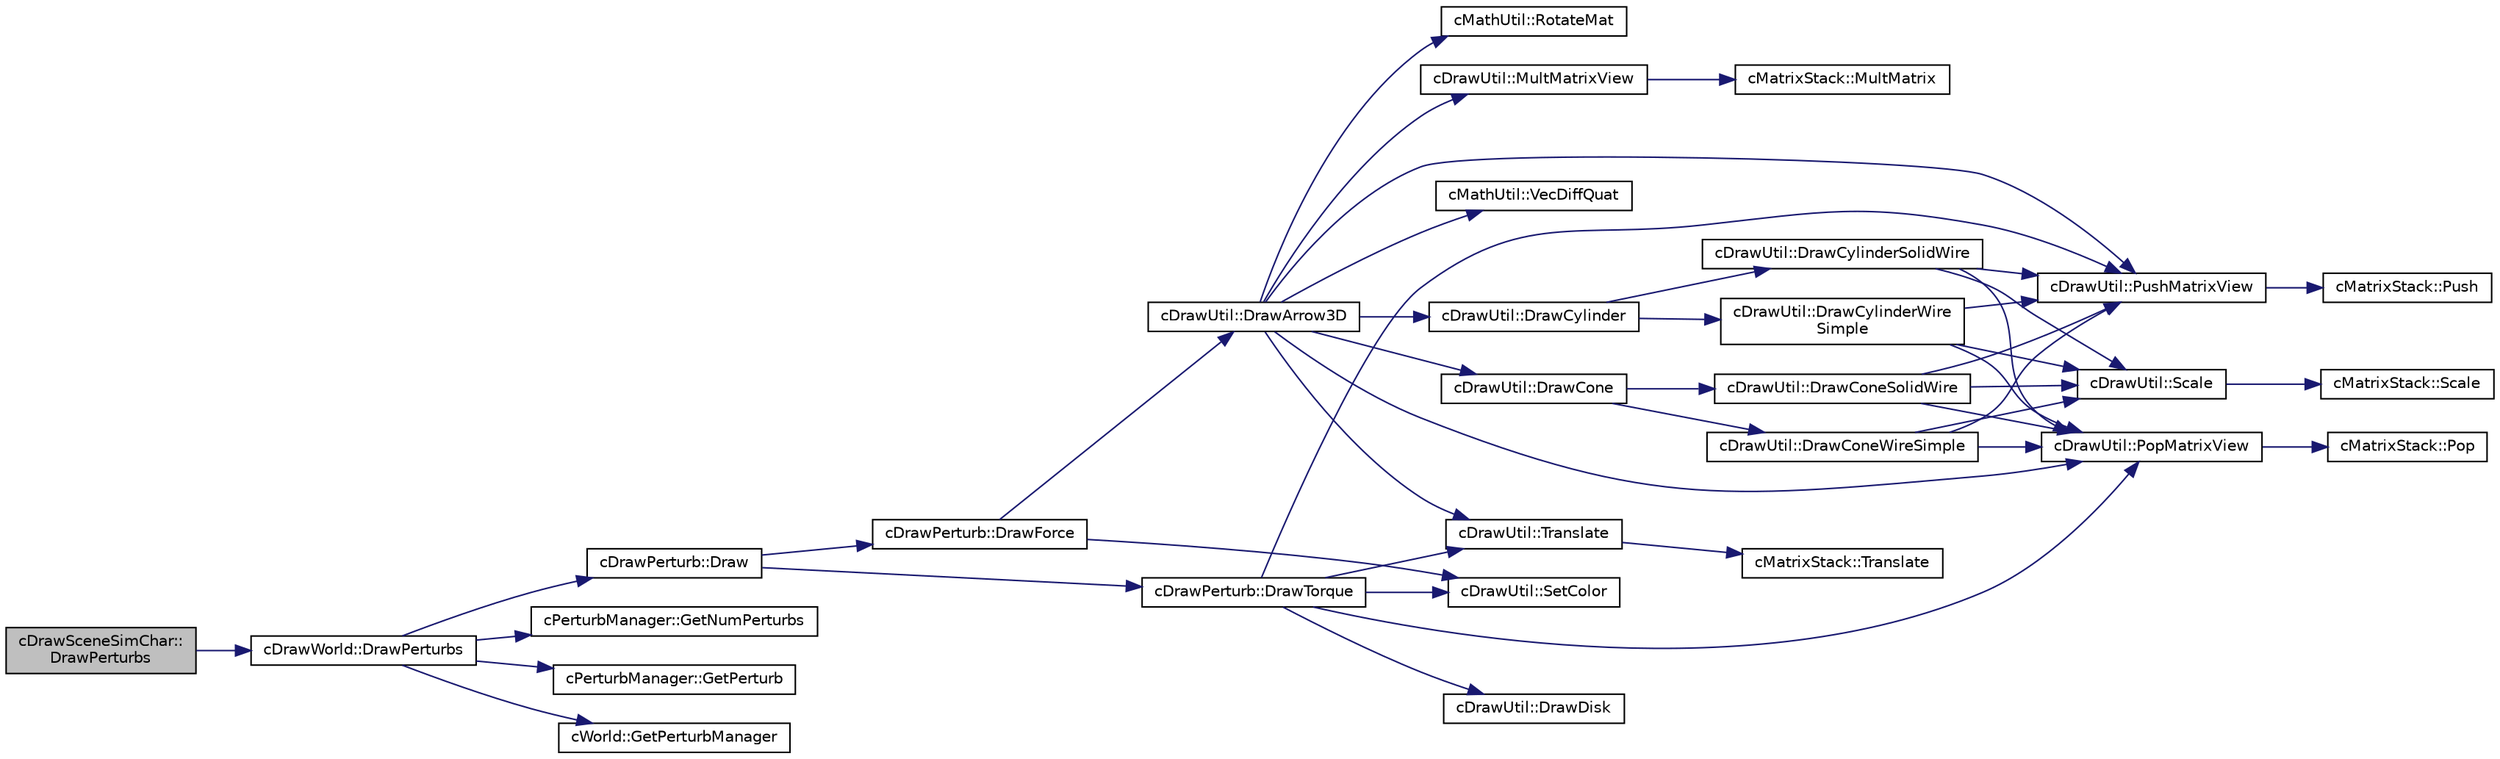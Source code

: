 digraph "cDrawSceneSimChar::DrawPerturbs"
{
 // LATEX_PDF_SIZE
  edge [fontname="Helvetica",fontsize="10",labelfontname="Helvetica",labelfontsize="10"];
  node [fontname="Helvetica",fontsize="10",shape=record];
  rankdir="LR";
  Node1 [label="cDrawSceneSimChar::\lDrawPerturbs",height=0.2,width=0.4,color="black", fillcolor="grey75", style="filled", fontcolor="black",tooltip=" "];
  Node1 -> Node2 [color="midnightblue",fontsize="10",style="solid",fontname="Helvetica"];
  Node2 [label="cDrawWorld::DrawPerturbs",height=0.2,width=0.4,color="black", fillcolor="white", style="filled",URL="$classc_draw_world.html#aa75868eb35c1eaac5fb60ff052820fe3",tooltip=" "];
  Node2 -> Node3 [color="midnightblue",fontsize="10",style="solid",fontname="Helvetica"];
  Node3 [label="cDrawPerturb::Draw",height=0.2,width=0.4,color="black", fillcolor="white", style="filled",URL="$classc_draw_perturb.html#afe630dd735e398ab4b2557fadffa37c7",tooltip=" "];
  Node3 -> Node4 [color="midnightblue",fontsize="10",style="solid",fontname="Helvetica"];
  Node4 [label="cDrawPerturb::DrawForce",height=0.2,width=0.4,color="black", fillcolor="white", style="filled",URL="$classc_draw_perturb.html#a81f2d724a5a7129987eb7a1e230033b8",tooltip=" "];
  Node4 -> Node5 [color="midnightblue",fontsize="10",style="solid",fontname="Helvetica"];
  Node5 [label="cDrawUtil::DrawArrow3D",height=0.2,width=0.4,color="black", fillcolor="white", style="filled",URL="$classc_draw_util.html#a89dd77a06bb4499170532721a232caf3",tooltip=" "];
  Node5 -> Node6 [color="midnightblue",fontsize="10",style="solid",fontname="Helvetica"];
  Node6 [label="cDrawUtil::DrawCone",height=0.2,width=0.4,color="black", fillcolor="white", style="filled",URL="$classc_draw_util.html#a3092717fbf1294d91622c56fd1f4200f",tooltip=" "];
  Node6 -> Node7 [color="midnightblue",fontsize="10",style="solid",fontname="Helvetica"];
  Node7 [label="cDrawUtil::DrawConeSolidWire",height=0.2,width=0.4,color="black", fillcolor="white", style="filled",URL="$classc_draw_util.html#a1d4b21b7ff68f3c815ea07659633eb60",tooltip=" "];
  Node7 -> Node8 [color="midnightblue",fontsize="10",style="solid",fontname="Helvetica"];
  Node8 [label="cDrawUtil::PopMatrixView",height=0.2,width=0.4,color="black", fillcolor="white", style="filled",URL="$classc_draw_util.html#a8bec79da8550795d4b4966a94af7cf51",tooltip=" "];
  Node8 -> Node9 [color="midnightblue",fontsize="10",style="solid",fontname="Helvetica"];
  Node9 [label="cMatrixStack::Pop",height=0.2,width=0.4,color="black", fillcolor="white", style="filled",URL="$classc_matrix_stack.html#a6be215a8d6dc7f91c8e9577a8b550bfc",tooltip=" "];
  Node7 -> Node10 [color="midnightblue",fontsize="10",style="solid",fontname="Helvetica"];
  Node10 [label="cDrawUtil::PushMatrixView",height=0.2,width=0.4,color="black", fillcolor="white", style="filled",URL="$classc_draw_util.html#a166a3c9df5df3cb262d090cb2aaba33b",tooltip=" "];
  Node10 -> Node11 [color="midnightblue",fontsize="10",style="solid",fontname="Helvetica"];
  Node11 [label="cMatrixStack::Push",height=0.2,width=0.4,color="black", fillcolor="white", style="filled",URL="$classc_matrix_stack.html#aac0bfd176fd31cabb3e74a0a12b5a5d9",tooltip=" "];
  Node7 -> Node12 [color="midnightblue",fontsize="10",style="solid",fontname="Helvetica"];
  Node12 [label="cDrawUtil::Scale",height=0.2,width=0.4,color="black", fillcolor="white", style="filled",URL="$classc_draw_util.html#a9bb8552fad17d6bb2b5e6bb523859a61",tooltip=" "];
  Node12 -> Node13 [color="midnightblue",fontsize="10",style="solid",fontname="Helvetica"];
  Node13 [label="cMatrixStack::Scale",height=0.2,width=0.4,color="black", fillcolor="white", style="filled",URL="$classc_matrix_stack.html#a5ec94676f022413d2acdc471dd112614",tooltip=" "];
  Node6 -> Node14 [color="midnightblue",fontsize="10",style="solid",fontname="Helvetica"];
  Node14 [label="cDrawUtil::DrawConeWireSimple",height=0.2,width=0.4,color="black", fillcolor="white", style="filled",URL="$classc_draw_util.html#a623475b9348ce02b6ca0f801b8ab3611",tooltip=" "];
  Node14 -> Node8 [color="midnightblue",fontsize="10",style="solid",fontname="Helvetica"];
  Node14 -> Node10 [color="midnightblue",fontsize="10",style="solid",fontname="Helvetica"];
  Node14 -> Node12 [color="midnightblue",fontsize="10",style="solid",fontname="Helvetica"];
  Node5 -> Node15 [color="midnightblue",fontsize="10",style="solid",fontname="Helvetica"];
  Node15 [label="cDrawUtil::DrawCylinder",height=0.2,width=0.4,color="black", fillcolor="white", style="filled",URL="$classc_draw_util.html#a1a52979a8d1cdcc91f6ccbc35bb82673",tooltip=" "];
  Node15 -> Node16 [color="midnightblue",fontsize="10",style="solid",fontname="Helvetica"];
  Node16 [label="cDrawUtil::DrawCylinderSolidWire",height=0.2,width=0.4,color="black", fillcolor="white", style="filled",URL="$classc_draw_util.html#a21a2bc0dc6ccdcf964174dee322aa079",tooltip=" "];
  Node16 -> Node8 [color="midnightblue",fontsize="10",style="solid",fontname="Helvetica"];
  Node16 -> Node10 [color="midnightblue",fontsize="10",style="solid",fontname="Helvetica"];
  Node16 -> Node12 [color="midnightblue",fontsize="10",style="solid",fontname="Helvetica"];
  Node15 -> Node17 [color="midnightblue",fontsize="10",style="solid",fontname="Helvetica"];
  Node17 [label="cDrawUtil::DrawCylinderWire\lSimple",height=0.2,width=0.4,color="black", fillcolor="white", style="filled",URL="$classc_draw_util.html#adf01870cb24c7cb319094a0ce2e51674",tooltip=" "];
  Node17 -> Node8 [color="midnightblue",fontsize="10",style="solid",fontname="Helvetica"];
  Node17 -> Node10 [color="midnightblue",fontsize="10",style="solid",fontname="Helvetica"];
  Node17 -> Node12 [color="midnightblue",fontsize="10",style="solid",fontname="Helvetica"];
  Node5 -> Node18 [color="midnightblue",fontsize="10",style="solid",fontname="Helvetica"];
  Node18 [label="cDrawUtil::MultMatrixView",height=0.2,width=0.4,color="black", fillcolor="white", style="filled",URL="$classc_draw_util.html#aa01624e1ccc51c5a2e69fb1ad8cea7f7",tooltip=" "];
  Node18 -> Node19 [color="midnightblue",fontsize="10",style="solid",fontname="Helvetica"];
  Node19 [label="cMatrixStack::MultMatrix",height=0.2,width=0.4,color="black", fillcolor="white", style="filled",URL="$classc_matrix_stack.html#a633ad90c4738625bb37dfcb4f2c9da6f",tooltip=" "];
  Node5 -> Node8 [color="midnightblue",fontsize="10",style="solid",fontname="Helvetica"];
  Node5 -> Node10 [color="midnightblue",fontsize="10",style="solid",fontname="Helvetica"];
  Node5 -> Node20 [color="midnightblue",fontsize="10",style="solid",fontname="Helvetica"];
  Node20 [label="cMathUtil::RotateMat",height=0.2,width=0.4,color="black", fillcolor="white", style="filled",URL="$classc_math_util.html#a551bc548582ac0db39df5a58feca1f0a",tooltip=" "];
  Node5 -> Node21 [color="midnightblue",fontsize="10",style="solid",fontname="Helvetica"];
  Node21 [label="cDrawUtil::Translate",height=0.2,width=0.4,color="black", fillcolor="white", style="filled",URL="$classc_draw_util.html#a1904a7034bb0ec43afdab4642d36e543",tooltip=" "];
  Node21 -> Node22 [color="midnightblue",fontsize="10",style="solid",fontname="Helvetica"];
  Node22 [label="cMatrixStack::Translate",height=0.2,width=0.4,color="black", fillcolor="white", style="filled",URL="$classc_matrix_stack.html#a9ab74621b7112ebf367e7c6feafff233",tooltip=" "];
  Node5 -> Node23 [color="midnightblue",fontsize="10",style="solid",fontname="Helvetica"];
  Node23 [label="cMathUtil::VecDiffQuat",height=0.2,width=0.4,color="black", fillcolor="white", style="filled",URL="$classc_math_util.html#a0a76ea9956d1d8c61bff3e8f15a73150",tooltip=" "];
  Node4 -> Node24 [color="midnightblue",fontsize="10",style="solid",fontname="Helvetica"];
  Node24 [label="cDrawUtil::SetColor",height=0.2,width=0.4,color="black", fillcolor="white", style="filled",URL="$classc_draw_util.html#a4b68878bee6cbfe53db7dc6bb9e16f70",tooltip=" "];
  Node3 -> Node25 [color="midnightblue",fontsize="10",style="solid",fontname="Helvetica"];
  Node25 [label="cDrawPerturb::DrawTorque",height=0.2,width=0.4,color="black", fillcolor="white", style="filled",URL="$classc_draw_perturb.html#a454deadcf6edecbb4d39615edbf4ef79",tooltip=" "];
  Node25 -> Node26 [color="midnightblue",fontsize="10",style="solid",fontname="Helvetica"];
  Node26 [label="cDrawUtil::DrawDisk",height=0.2,width=0.4,color="black", fillcolor="white", style="filled",URL="$classc_draw_util.html#a4c19dc43db6588b74ad3fc61cdfa549f",tooltip=" "];
  Node25 -> Node8 [color="midnightblue",fontsize="10",style="solid",fontname="Helvetica"];
  Node25 -> Node10 [color="midnightblue",fontsize="10",style="solid",fontname="Helvetica"];
  Node25 -> Node24 [color="midnightblue",fontsize="10",style="solid",fontname="Helvetica"];
  Node25 -> Node21 [color="midnightblue",fontsize="10",style="solid",fontname="Helvetica"];
  Node2 -> Node27 [color="midnightblue",fontsize="10",style="solid",fontname="Helvetica"];
  Node27 [label="cPerturbManager::GetNumPerturbs",height=0.2,width=0.4,color="black", fillcolor="white", style="filled",URL="$classc_perturb_manager.html#aab0adb54b617997b1c4be61c5992e6f2",tooltip=" "];
  Node2 -> Node28 [color="midnightblue",fontsize="10",style="solid",fontname="Helvetica"];
  Node28 [label="cPerturbManager::GetPerturb",height=0.2,width=0.4,color="black", fillcolor="white", style="filled",URL="$classc_perturb_manager.html#a7d5a51cdac9a83ce278dd05b4d967908",tooltip=" "];
  Node2 -> Node29 [color="midnightblue",fontsize="10",style="solid",fontname="Helvetica"];
  Node29 [label="cWorld::GetPerturbManager",height=0.2,width=0.4,color="black", fillcolor="white", style="filled",URL="$classc_world.html#a8d9fff74b0f89e4a65247e68ed3151a2",tooltip=" "];
}
